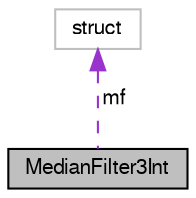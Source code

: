 digraph "MedianFilter3Int"
{
  edge [fontname="FreeSans",fontsize="10",labelfontname="FreeSans",labelfontsize="10"];
  node [fontname="FreeSans",fontsize="10",shape=record];
  Node1 [label="MedianFilter3Int",height=0.2,width=0.4,color="black", fillcolor="grey75", style="filled", fontcolor="black"];
  Node2 -> Node1 [dir="back",color="darkorchid3",fontsize="10",style="dashed",label=" mf" ,fontname="FreeSans"];
  Node2 [label="struct",height=0.2,width=0.4,color="grey75", fillcolor="white", style="filled"];
}
